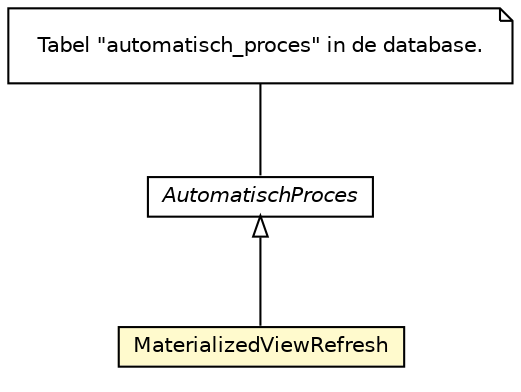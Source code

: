#!/usr/local/bin/dot
#
# Class diagram 
# Generated by UMLGraph version R5_6-24-gf6e263 (http://www.umlgraph.org/)
#

digraph G {
	edge [fontname="Helvetica",fontsize=10,labelfontname="Helvetica",labelfontsize=10];
	node [fontname="Helvetica",fontsize=10,shape=plaintext];
	nodesep=0.25;
	ranksep=0.5;
	// nl.b3p.brmo.persistence.staging.AutomatischProces
	c585 [label=<<table title="nl.b3p.brmo.persistence.staging.AutomatischProces" border="0" cellborder="1" cellspacing="0" cellpadding="2" port="p" href="./AutomatischProces.html">
		<tr><td><table border="0" cellspacing="0" cellpadding="1">
<tr><td align="center" balign="center"><font face="Helvetica-Oblique"> AutomatischProces </font></td></tr>
		</table></td></tr>
		</table>>, URL="./AutomatischProces.html", fontname="Helvetica", fontcolor="black", fontsize=10.0];
	// Note annotation
	n0cc585 [label=<<table title="nl.b3p.brmo.persistence.staging.AutomatischProces" border="0" cellborder="0" cellspacing="0" cellpadding="2" port="p" href="./AutomatischProces.html">
		<tr><td><table border="0" cellspacing="0" cellpadding="1">
<tr><td align="left" balign="left"> Tabel "automatisch_proces" in de database. </td></tr>
		</table></td></tr>
		</table>>, fontname="Helvetica", fontcolor="black", fontsize=10.0, shape=note];
	n0cc585 -> c585:p[arrowhead=none];
	// nl.b3p.brmo.persistence.staging.MaterializedViewRefresh
	c587 [label=<<table title="nl.b3p.brmo.persistence.staging.MaterializedViewRefresh" border="0" cellborder="1" cellspacing="0" cellpadding="2" port="p" bgcolor="lemonChiffon" href="./MaterializedViewRefresh.html">
		<tr><td><table border="0" cellspacing="0" cellpadding="1">
<tr><td align="center" balign="center"> MaterializedViewRefresh </td></tr>
		</table></td></tr>
		</table>>, URL="./MaterializedViewRefresh.html", fontname="Helvetica", fontcolor="black", fontsize=10.0];
	//nl.b3p.brmo.persistence.staging.MaterializedViewRefresh extends nl.b3p.brmo.persistence.staging.AutomatischProces
	c585:p -> c587:p [dir=back,arrowtail=empty];
}

